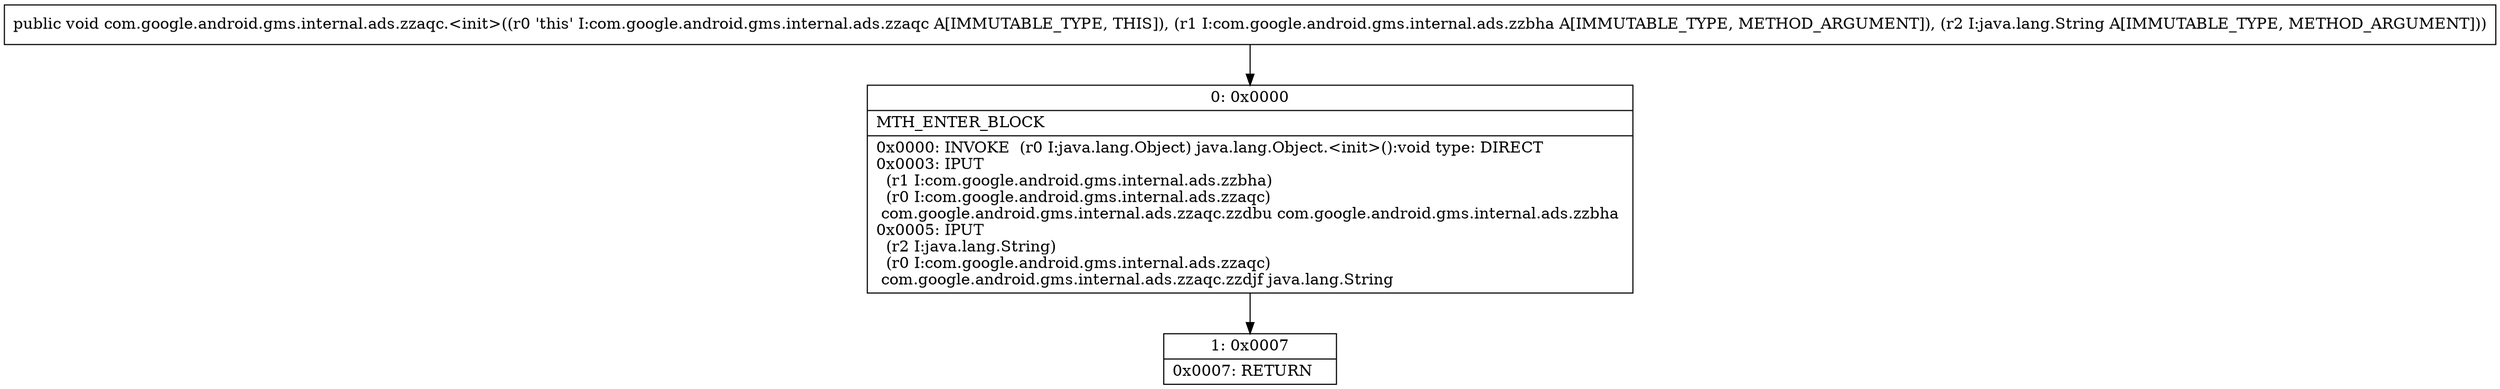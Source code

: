 digraph "CFG forcom.google.android.gms.internal.ads.zzaqc.\<init\>(Lcom\/google\/android\/gms\/internal\/ads\/zzbha;Ljava\/lang\/String;)V" {
Node_0 [shape=record,label="{0\:\ 0x0000|MTH_ENTER_BLOCK\l|0x0000: INVOKE  (r0 I:java.lang.Object) java.lang.Object.\<init\>():void type: DIRECT \l0x0003: IPUT  \l  (r1 I:com.google.android.gms.internal.ads.zzbha)\l  (r0 I:com.google.android.gms.internal.ads.zzaqc)\l com.google.android.gms.internal.ads.zzaqc.zzdbu com.google.android.gms.internal.ads.zzbha \l0x0005: IPUT  \l  (r2 I:java.lang.String)\l  (r0 I:com.google.android.gms.internal.ads.zzaqc)\l com.google.android.gms.internal.ads.zzaqc.zzdjf java.lang.String \l}"];
Node_1 [shape=record,label="{1\:\ 0x0007|0x0007: RETURN   \l}"];
MethodNode[shape=record,label="{public void com.google.android.gms.internal.ads.zzaqc.\<init\>((r0 'this' I:com.google.android.gms.internal.ads.zzaqc A[IMMUTABLE_TYPE, THIS]), (r1 I:com.google.android.gms.internal.ads.zzbha A[IMMUTABLE_TYPE, METHOD_ARGUMENT]), (r2 I:java.lang.String A[IMMUTABLE_TYPE, METHOD_ARGUMENT])) }"];
MethodNode -> Node_0;
Node_0 -> Node_1;
}

